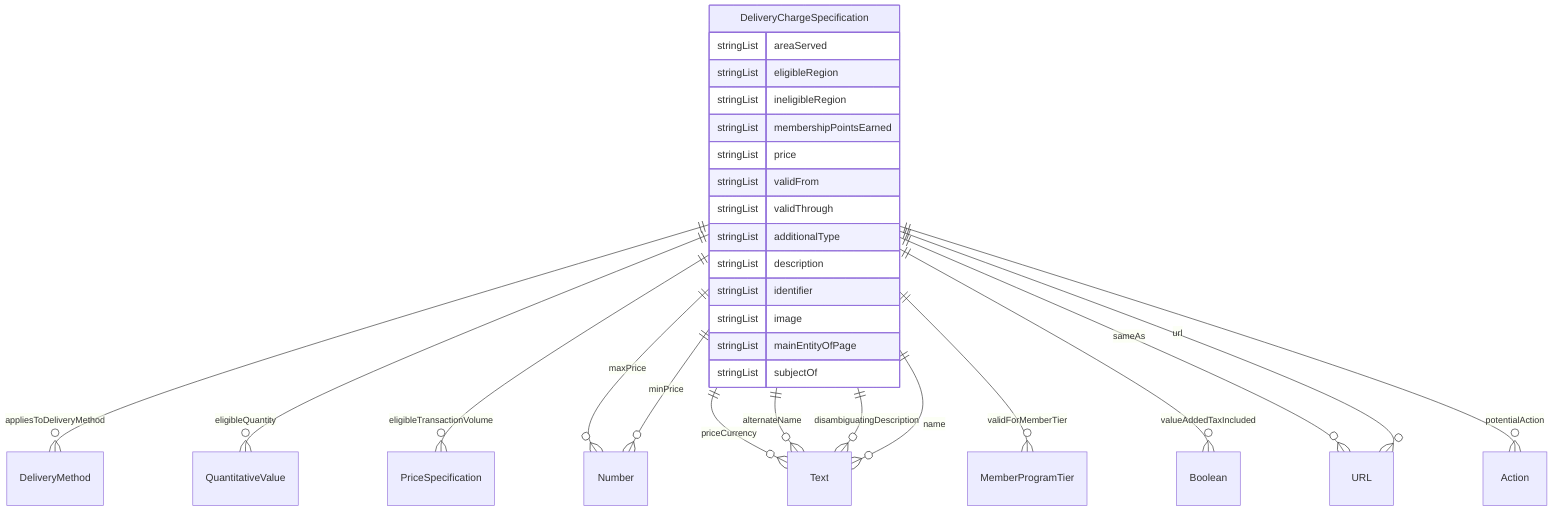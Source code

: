 erDiagram
DeliveryChargeSpecification {
    stringList areaServed  
    stringList eligibleRegion  
    stringList ineligibleRegion  
    stringList membershipPointsEarned  
    stringList price  
    stringList validFrom  
    stringList validThrough  
    stringList additionalType  
    stringList description  
    stringList identifier  
    stringList image  
    stringList mainEntityOfPage  
    stringList subjectOf  
}

DeliveryChargeSpecification ||--}o DeliveryMethod : "appliesToDeliveryMethod"
DeliveryChargeSpecification ||--}o QuantitativeValue : "eligibleQuantity"
DeliveryChargeSpecification ||--}o PriceSpecification : "eligibleTransactionVolume"
DeliveryChargeSpecification ||--}o Number : "maxPrice"
DeliveryChargeSpecification ||--}o Number : "minPrice"
DeliveryChargeSpecification ||--}o Text : "priceCurrency"
DeliveryChargeSpecification ||--}o MemberProgramTier : "validForMemberTier"
DeliveryChargeSpecification ||--}o Boolean : "valueAddedTaxIncluded"
DeliveryChargeSpecification ||--}o Text : "alternateName"
DeliveryChargeSpecification ||--}o Text : "disambiguatingDescription"
DeliveryChargeSpecification ||--}o Text : "name"
DeliveryChargeSpecification ||--}o URL : "sameAs"
DeliveryChargeSpecification ||--}o Action : "potentialAction"
DeliveryChargeSpecification ||--}o URL : "url"